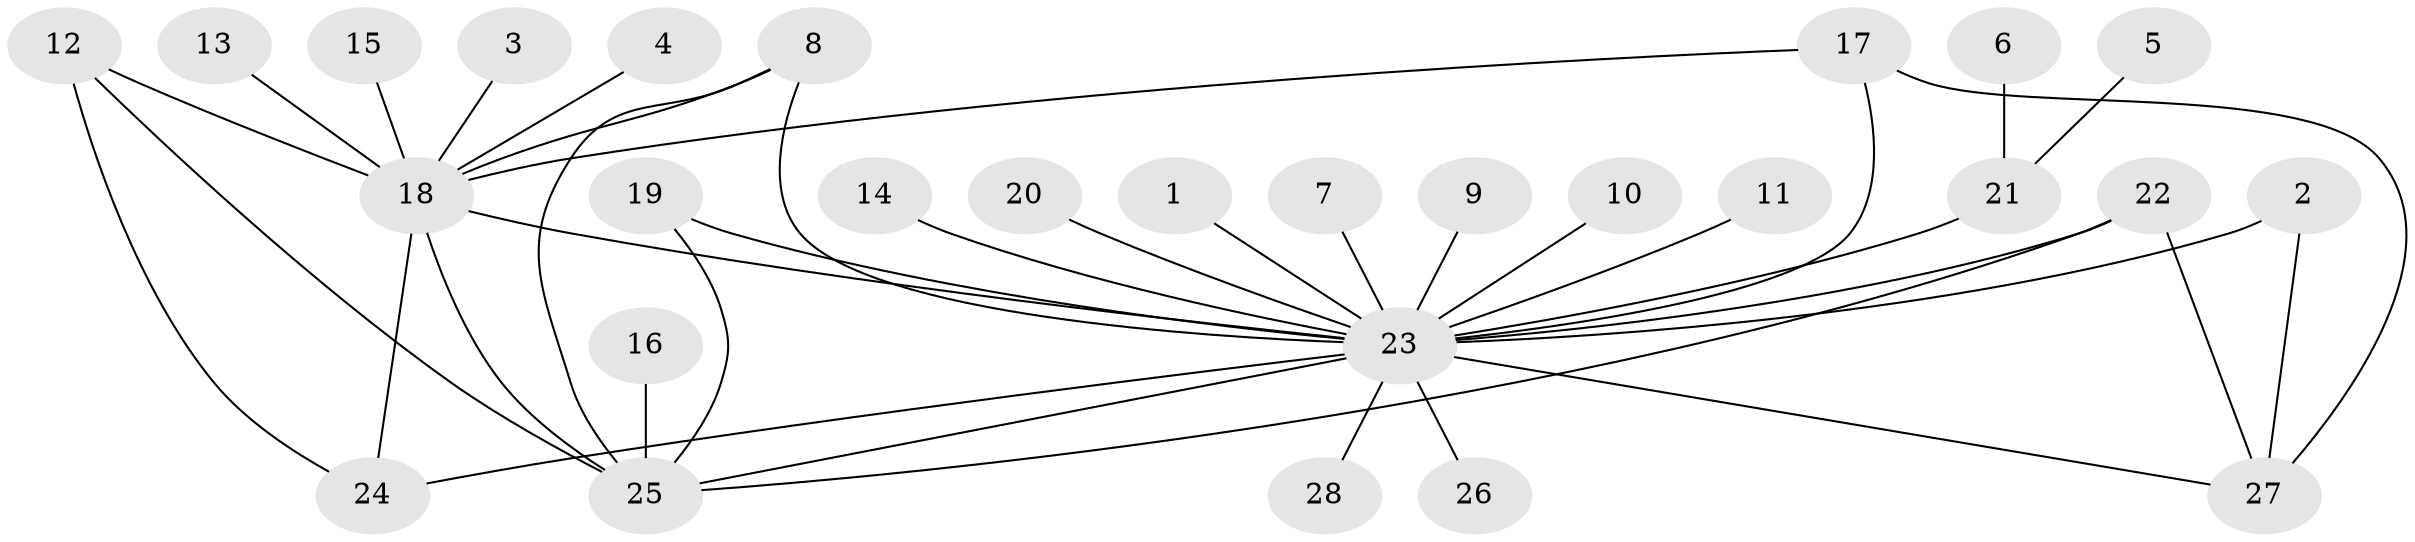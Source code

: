 // original degree distribution, {1: 0.4716981132075472, 25: 0.018867924528301886, 5: 0.05660377358490566, 3: 0.05660377358490566, 9: 0.018867924528301886, 4: 0.09433962264150944, 2: 0.2641509433962264, 7: 0.018867924528301886}
// Generated by graph-tools (version 1.1) at 2025/49/03/09/25 03:49:55]
// undirected, 28 vertices, 39 edges
graph export_dot {
graph [start="1"]
  node [color=gray90,style=filled];
  1;
  2;
  3;
  4;
  5;
  6;
  7;
  8;
  9;
  10;
  11;
  12;
  13;
  14;
  15;
  16;
  17;
  18;
  19;
  20;
  21;
  22;
  23;
  24;
  25;
  26;
  27;
  28;
  1 -- 23 [weight=1.0];
  2 -- 23 [weight=2.0];
  2 -- 27 [weight=1.0];
  3 -- 18 [weight=1.0];
  4 -- 18 [weight=1.0];
  5 -- 21 [weight=1.0];
  6 -- 21 [weight=1.0];
  7 -- 23 [weight=1.0];
  8 -- 18 [weight=1.0];
  8 -- 23 [weight=1.0];
  8 -- 25 [weight=1.0];
  9 -- 23 [weight=1.0];
  10 -- 23 [weight=1.0];
  11 -- 23 [weight=1.0];
  12 -- 18 [weight=1.0];
  12 -- 24 [weight=1.0];
  12 -- 25 [weight=1.0];
  13 -- 18 [weight=1.0];
  14 -- 23 [weight=1.0];
  15 -- 18 [weight=1.0];
  16 -- 25 [weight=1.0];
  17 -- 18 [weight=1.0];
  17 -- 23 [weight=1.0];
  17 -- 27 [weight=1.0];
  18 -- 23 [weight=1.0];
  18 -- 24 [weight=1.0];
  18 -- 25 [weight=1.0];
  19 -- 23 [weight=1.0];
  19 -- 25 [weight=1.0];
  20 -- 23 [weight=1.0];
  21 -- 23 [weight=1.0];
  22 -- 23 [weight=1.0];
  22 -- 25 [weight=1.0];
  22 -- 27 [weight=1.0];
  23 -- 24 [weight=1.0];
  23 -- 25 [weight=1.0];
  23 -- 26 [weight=1.0];
  23 -- 27 [weight=1.0];
  23 -- 28 [weight=1.0];
}
